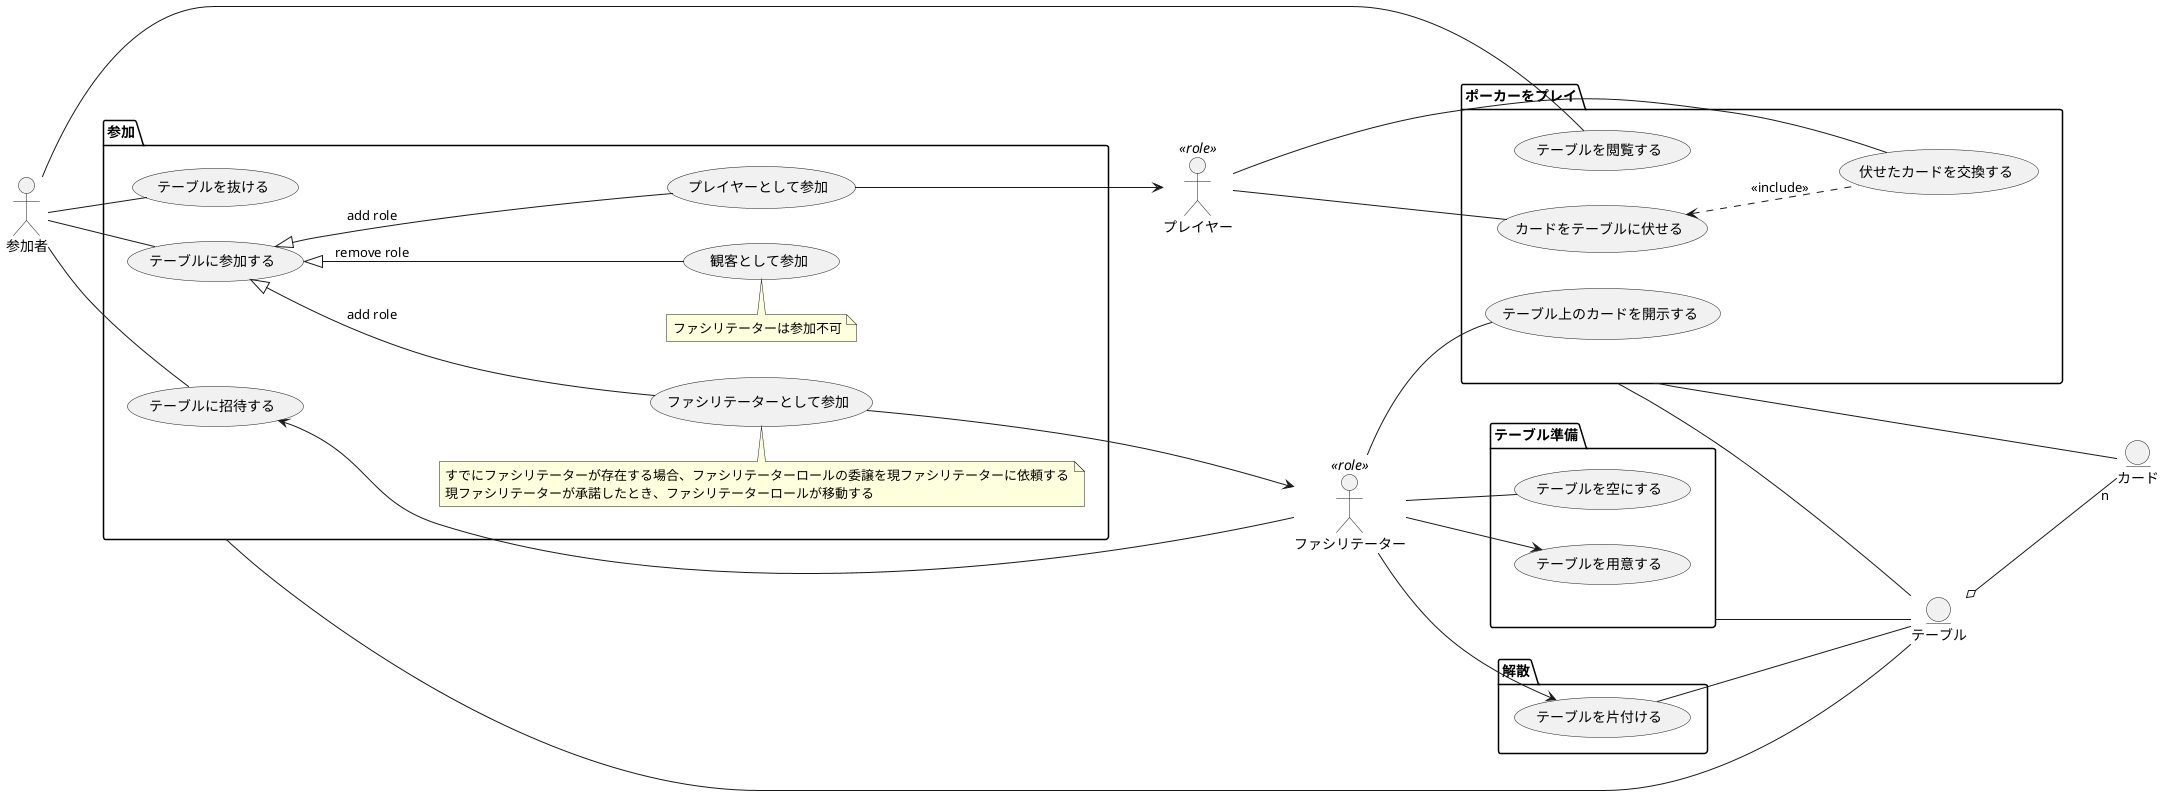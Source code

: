 @startuml プランニングポーカー
left to right direction

:ファシリテーター: as facilitator << role >>
:プレイヤー: as player << role >>
:参加者: as member 


entity "テーブル" as table
entity "カード" as card
table o-- "n" card

package ポーカーをプレイ {
    (カードをテーブルに伏せる)
    (伏せたカードを交換する)
    (テーブル上のカードを開示する)

    member -- (テーブルを閲覧する)

    player --- (カードをテーブルに伏せる)
    player -- (伏せたカードを交換する)
    (伏せたカードを交換する) .u.> (カードをテーブルに伏せる) : <<include>>
}
package 参加 {
    (テーブルに招待する) -u- member
    member -- (テーブルに参加する)

    (プレイヤーとして参加) -u-|> (テーブルに参加する) : add role
    (ファシリテーターとして参加) -u-|> (テーブルに参加する) : add role
    (観客として参加) -u-|> (テーブルに参加する) : remove role
    (プレイヤーとして参加) --> player
    (ファシリテーターとして参加) --> facilitator

    member -- (テーブルを抜ける)

    facilitator -- (テーブル上のカードを開示する)

    note top of (ファシリテーターとして参加)
      すでにファシリテーターが存在する場合、ファシリテーターロールの委譲を現ファシリテーターに依頼する
      現ファシリテーターが承諾したとき、ファシリテーターロールが移動する
    end note
    note top of (観客として参加)
      ファシリテーターは参加不可
    end note
}
package テーブル準備 {
    facilitator -u-> (テーブルを用意する)
    facilitator -u-> (テーブルに招待する)
    facilitator -- (テーブルを空にする)
}
package 解散 {
    facilitator --> (テーブルを片付ける)
    (テーブルを片付ける) -- table
}

ポーカーをプレイ -- table
ポーカーをプレイ -- card

テーブル準備 -- table

参加 -- table
@enduml
